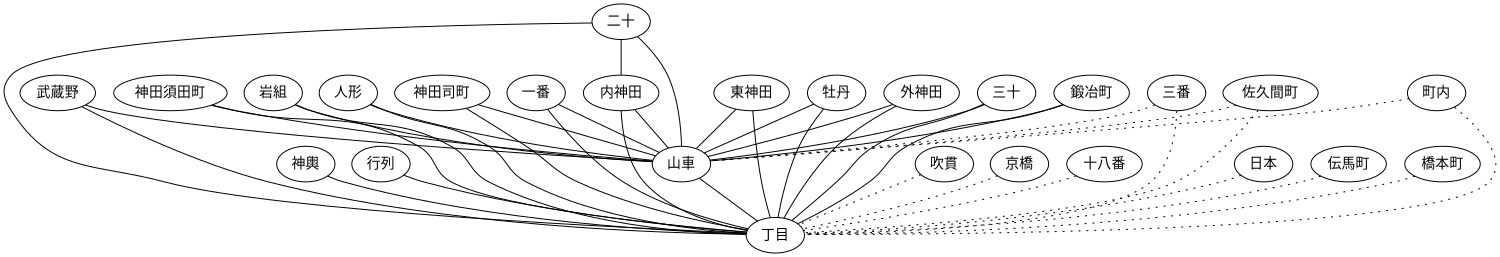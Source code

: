 graph keygraph {
graph [size="10,10"]
二十--内神田
神輿--丁目
行列--丁目
武蔵野--山車
神田須田町--山車
岩組--山車
人形--山車
神田司町--山車
一番--山車
東神田--山車
牡丹--山車
外神田--山車
武蔵野--丁目
神田須田町--丁目
人形--丁目
岩組--丁目
三十--山車
神田司町--丁目
一番--丁目
東神田--丁目
内神田--山車
鍛冶町--山車
二十--山車
牡丹--丁目
外神田--丁目
三十--丁目
内神田--丁目
鍛冶町--丁目
二十--丁目
山車--丁目
吹貫--丁目[style="dotted"]
京橋--丁目[style="dotted"]
十八番--丁目[style="dotted"]
三番--山車[style="dotted"]
佐久間町--山車[style="dotted"]
日本--丁目[style="dotted"]
伝馬町--丁目[style="dotted"]
橋本町--丁目[style="dotted"]
町内--山車[style="dotted"]
三番--丁目[style="dotted"]
佐久間町--丁目[style="dotted"]
町内--丁目[style="dotted"]
}